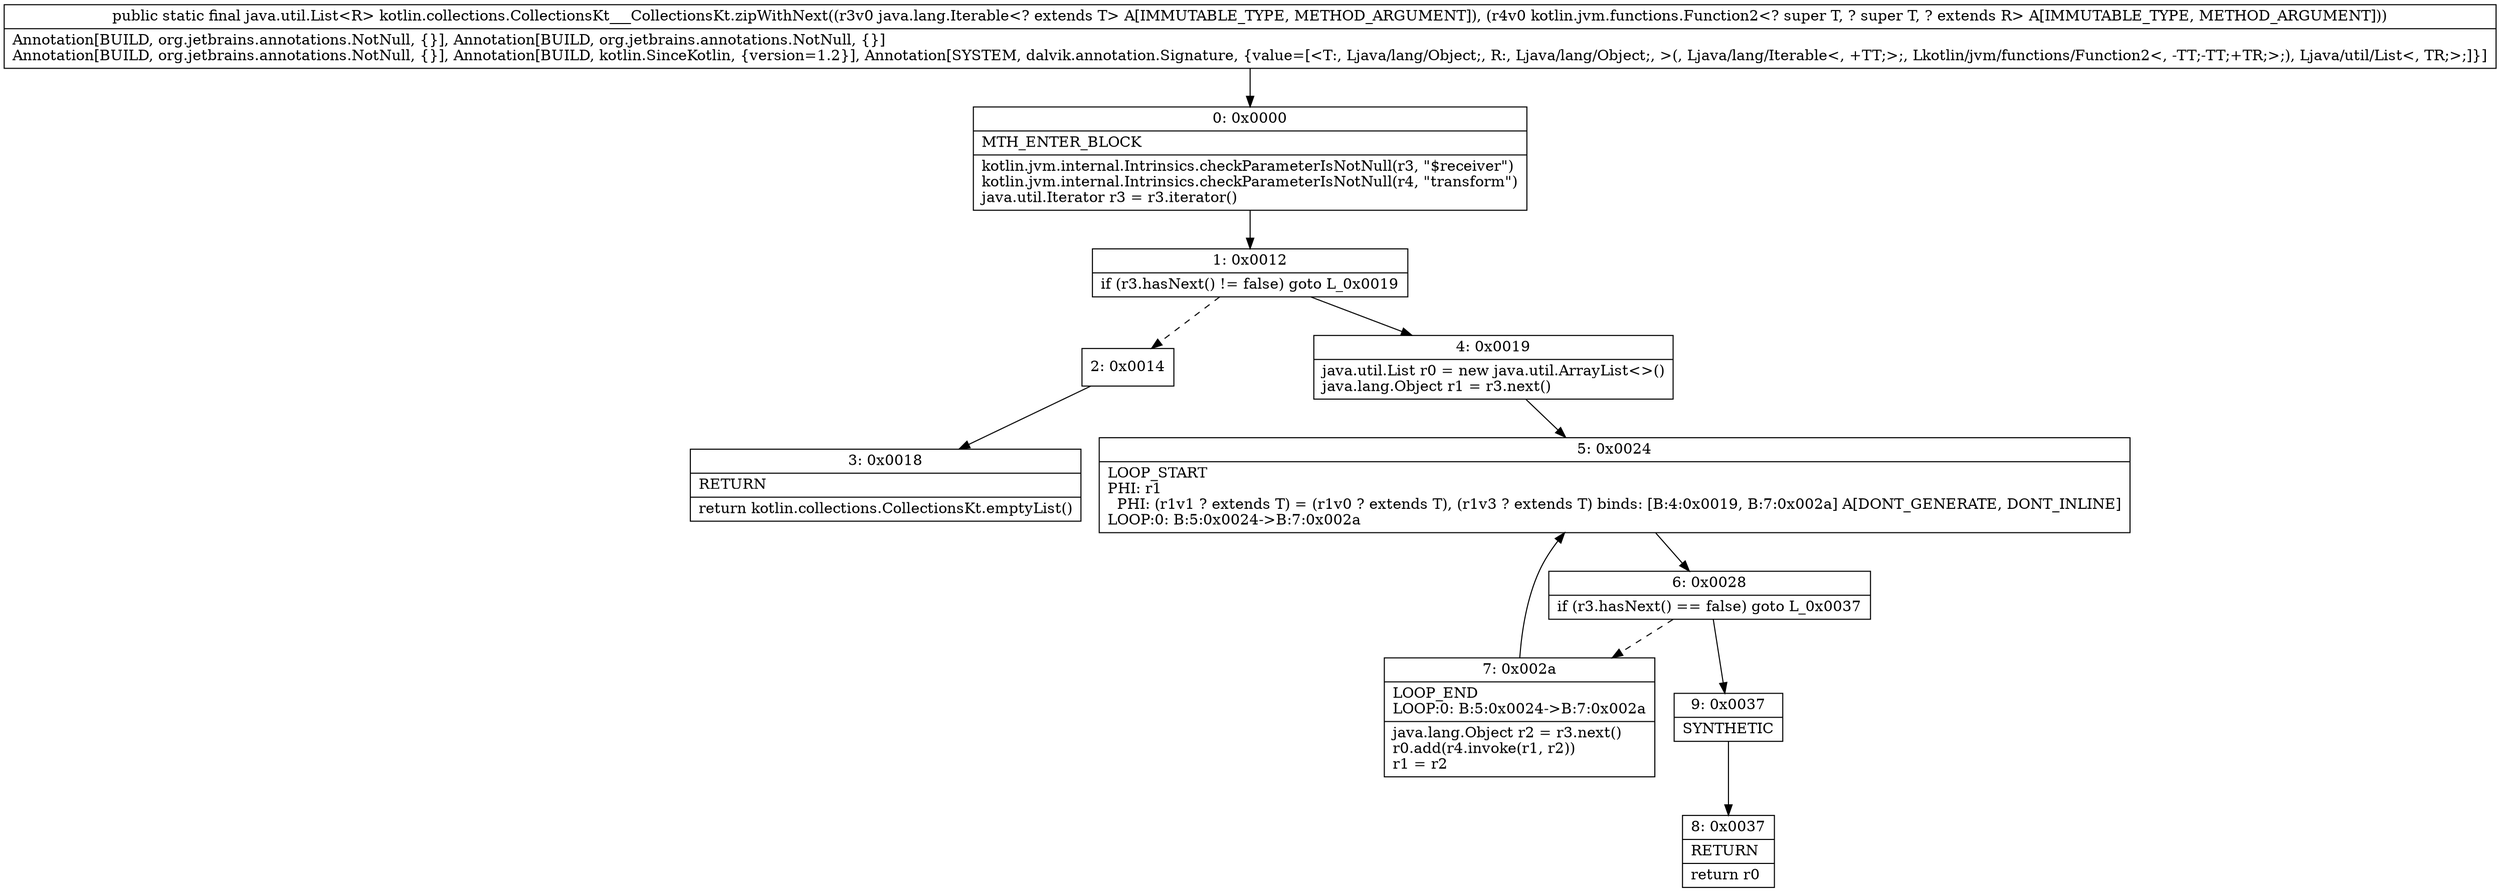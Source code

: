 digraph "CFG forkotlin.collections.CollectionsKt___CollectionsKt.zipWithNext(Ljava\/lang\/Iterable;Lkotlin\/jvm\/functions\/Function2;)Ljava\/util\/List;" {
Node_0 [shape=record,label="{0\:\ 0x0000|MTH_ENTER_BLOCK\l|kotlin.jvm.internal.Intrinsics.checkParameterIsNotNull(r3, \"$receiver\")\lkotlin.jvm.internal.Intrinsics.checkParameterIsNotNull(r4, \"transform\")\ljava.util.Iterator r3 = r3.iterator()\l}"];
Node_1 [shape=record,label="{1\:\ 0x0012|if (r3.hasNext() != false) goto L_0x0019\l}"];
Node_2 [shape=record,label="{2\:\ 0x0014}"];
Node_3 [shape=record,label="{3\:\ 0x0018|RETURN\l|return kotlin.collections.CollectionsKt.emptyList()\l}"];
Node_4 [shape=record,label="{4\:\ 0x0019|java.util.List r0 = new java.util.ArrayList\<\>()\ljava.lang.Object r1 = r3.next()\l}"];
Node_5 [shape=record,label="{5\:\ 0x0024|LOOP_START\lPHI: r1 \l  PHI: (r1v1 ? extends T) = (r1v0 ? extends T), (r1v3 ? extends T) binds: [B:4:0x0019, B:7:0x002a] A[DONT_GENERATE, DONT_INLINE]\lLOOP:0: B:5:0x0024\-\>B:7:0x002a\l}"];
Node_6 [shape=record,label="{6\:\ 0x0028|if (r3.hasNext() == false) goto L_0x0037\l}"];
Node_7 [shape=record,label="{7\:\ 0x002a|LOOP_END\lLOOP:0: B:5:0x0024\-\>B:7:0x002a\l|java.lang.Object r2 = r3.next()\lr0.add(r4.invoke(r1, r2))\lr1 = r2\l}"];
Node_8 [shape=record,label="{8\:\ 0x0037|RETURN\l|return r0\l}"];
Node_9 [shape=record,label="{9\:\ 0x0037|SYNTHETIC\l}"];
MethodNode[shape=record,label="{public static final java.util.List\<R\> kotlin.collections.CollectionsKt___CollectionsKt.zipWithNext((r3v0 java.lang.Iterable\<? extends T\> A[IMMUTABLE_TYPE, METHOD_ARGUMENT]), (r4v0 kotlin.jvm.functions.Function2\<? super T, ? super T, ? extends R\> A[IMMUTABLE_TYPE, METHOD_ARGUMENT]))  | Annotation[BUILD, org.jetbrains.annotations.NotNull, \{\}], Annotation[BUILD, org.jetbrains.annotations.NotNull, \{\}]\lAnnotation[BUILD, org.jetbrains.annotations.NotNull, \{\}], Annotation[BUILD, kotlin.SinceKotlin, \{version=1.2\}], Annotation[SYSTEM, dalvik.annotation.Signature, \{value=[\<T:, Ljava\/lang\/Object;, R:, Ljava\/lang\/Object;, \>(, Ljava\/lang\/Iterable\<, +TT;\>;, Lkotlin\/jvm\/functions\/Function2\<, \-TT;\-TT;+TR;\>;), Ljava\/util\/List\<, TR;\>;]\}]\l}"];
MethodNode -> Node_0;
Node_0 -> Node_1;
Node_1 -> Node_2[style=dashed];
Node_1 -> Node_4;
Node_2 -> Node_3;
Node_4 -> Node_5;
Node_5 -> Node_6;
Node_6 -> Node_7[style=dashed];
Node_6 -> Node_9;
Node_7 -> Node_5;
Node_9 -> Node_8;
}

